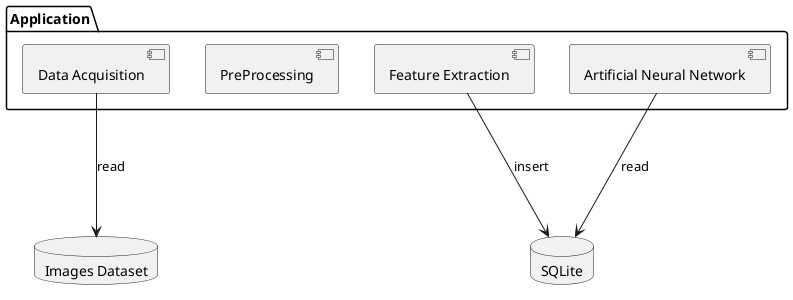 @startuml

package "Application" {
  [Data Acquisition]
  [Feature Extraction]
  [PreProcessing]
  [Artificial Neural Network]
}

database "SQLite"

database "Images Dataset"

[Data Acquisition] -down--> [Images Dataset] : read
[Feature Extraction] -down--> [SQLite] : insert
[Artificial Neural Network] -down--> [SQLite] : read

@enduml